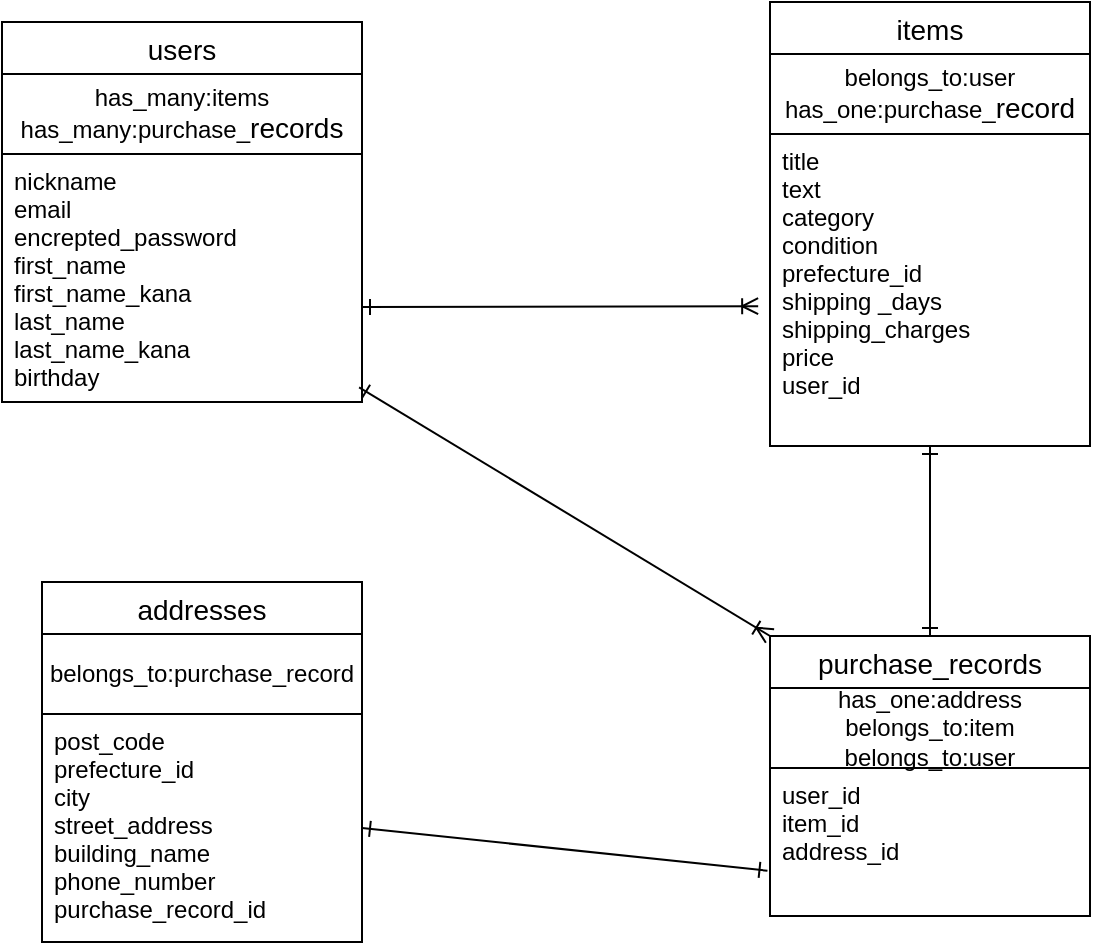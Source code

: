 <mxfile>
    <diagram id="EaD16YeqwIQVgZx2yBFS" name="ページ1">
        <mxGraphModel dx="520" dy="424" grid="1" gridSize="10" guides="1" tooltips="1" connect="1" arrows="1" fold="1" page="1" pageScale="1" pageWidth="827" pageHeight="1169" math="0" shadow="0">
            <root>
                <mxCell id="0"/>
                <mxCell id="1" parent="0"/>
                <mxCell id="33" style="html=1;exitX=1;exitY=0.75;exitDx=0;exitDy=0;entryX=-0.037;entryY=0.552;entryDx=0;entryDy=0;entryPerimeter=0;startArrow=ERone;startFill=0;endArrow=ERoneToMany;endFill=0;" parent="1" source="2" target="11" edge="1">
                    <mxGeometry relative="1" as="geometry"/>
                </mxCell>
                <mxCell id="2" value="users" style="swimlane;fontStyle=0;childLayout=stackLayout;horizontal=1;startSize=26;horizontalStack=0;resizeParent=1;resizeParentMax=0;resizeLast=0;collapsible=1;marginBottom=0;align=center;fontSize=14;" parent="1" vertex="1">
                    <mxGeometry x="30" y="80" width="180" height="190" as="geometry"/>
                </mxCell>
                <mxCell id="28" value="has_many:items&lt;br&gt;has_many:purchase_&lt;span style=&quot;font-size: 14px;&quot;&gt;records&lt;/span&gt;" style="whiteSpace=wrap;html=1;align=center;" parent="2" vertex="1">
                    <mxGeometry y="26" width="180" height="40" as="geometry"/>
                </mxCell>
                <mxCell id="3" value="nickname&#10;email&#10;encrepted_password&#10;first_name&#10;first_name_kana&#10;last_name&#10;last_name_kana&#10;birthday" style="text;strokeColor=none;fillColor=none;spacingLeft=4;spacingRight=4;overflow=hidden;rotatable=0;points=[[0,0.5],[1,0.5]];portConstraint=eastwest;fontSize=12;" parent="2" vertex="1">
                    <mxGeometry y="66" width="180" height="124" as="geometry"/>
                </mxCell>
                <mxCell id="6" value="addresses" style="swimlane;fontStyle=0;childLayout=stackLayout;horizontal=1;startSize=26;horizontalStack=0;resizeParent=1;resizeParentMax=0;resizeLast=0;collapsible=1;marginBottom=0;align=center;fontSize=14;" parent="1" vertex="1">
                    <mxGeometry x="50" y="360" width="160" height="180" as="geometry"/>
                </mxCell>
                <mxCell id="31" value="belongs_to:purchase_record" style="whiteSpace=wrap;html=1;align=center;" parent="6" vertex="1">
                    <mxGeometry y="26" width="160" height="40" as="geometry"/>
                </mxCell>
                <mxCell id="7" value="post_code&#10;prefecture_id&#10;city&#10;street_address&#10;building_name&#10;phone_number&#10;purchase_record_id" style="text;strokeColor=none;fillColor=none;spacingLeft=4;spacingRight=4;overflow=hidden;rotatable=0;points=[[0,0.5],[1,0.5]];portConstraint=eastwest;fontSize=12;" parent="6" vertex="1">
                    <mxGeometry y="66" width="160" height="114" as="geometry"/>
                </mxCell>
                <mxCell id="34" style="edgeStyle=none;html=1;exitX=0.5;exitY=1;exitDx=0;exitDy=0;entryX=0.5;entryY=0;entryDx=0;entryDy=0;startArrow=ERone;startFill=0;endArrow=ERone;endFill=0;" parent="1" source="10" target="14" edge="1">
                    <mxGeometry relative="1" as="geometry"/>
                </mxCell>
                <mxCell id="10" value="items" style="swimlane;fontStyle=0;childLayout=stackLayout;horizontal=1;startSize=26;horizontalStack=0;resizeParent=1;resizeParentMax=0;resizeLast=0;collapsible=1;marginBottom=0;align=center;fontSize=14;" parent="1" vertex="1">
                    <mxGeometry x="414" y="70" width="160" height="222" as="geometry"/>
                </mxCell>
                <mxCell id="30" value="belongs_to:user&lt;br&gt;has_one:purchase_&lt;span style=&quot;font-size: 14px;&quot;&gt;record&lt;/span&gt;" style="whiteSpace=wrap;html=1;align=center;" parent="10" vertex="1">
                    <mxGeometry y="26" width="160" height="40" as="geometry"/>
                </mxCell>
                <mxCell id="11" value="title&#10;text&#10;category&#10;condition&#10;prefecture_id&#10;shipping _days&#10;shipping_charges&#10;price&#10;user_id" style="text;strokeColor=none;fillColor=none;spacingLeft=4;spacingRight=4;overflow=hidden;rotatable=0;points=[[0,0.5],[1,0.5]];portConstraint=eastwest;fontSize=12;" parent="10" vertex="1">
                    <mxGeometry y="66" width="160" height="156" as="geometry"/>
                </mxCell>
                <mxCell id="37" style="edgeStyle=none;html=1;exitX=0;exitY=0;exitDx=0;exitDy=0;entryX=0.992;entryY=0.941;entryDx=0;entryDy=0;entryPerimeter=0;startArrow=ERoneToMany;startFill=0;endArrow=ERone;endFill=0;" parent="1" source="14" target="3" edge="1">
                    <mxGeometry relative="1" as="geometry"/>
                </mxCell>
                <mxCell id="14" value="purchase_records" style="swimlane;fontStyle=0;childLayout=stackLayout;horizontal=1;startSize=26;horizontalStack=0;resizeParent=1;resizeParentMax=0;resizeLast=0;collapsible=1;marginBottom=0;align=center;fontSize=14;" parent="1" vertex="1">
                    <mxGeometry x="414" y="387" width="160" height="140" as="geometry"/>
                </mxCell>
                <mxCell id="29" value="has_one:address&lt;br&gt;belongs_to:item&lt;br&gt;belongs_to:user" style="whiteSpace=wrap;html=1;align=center;" parent="14" vertex="1">
                    <mxGeometry y="26" width="160" height="40" as="geometry"/>
                </mxCell>
                <mxCell id="15" value="user_id&#10;item_id&#10;address_id" style="text;strokeColor=none;fillColor=none;spacingLeft=4;spacingRight=4;overflow=hidden;rotatable=0;points=[[0,0.5],[1,0.5]];portConstraint=eastwest;fontSize=12;" parent="14" vertex="1">
                    <mxGeometry y="66" width="160" height="74" as="geometry"/>
                </mxCell>
                <mxCell id="35" style="edgeStyle=none;html=1;exitX=1;exitY=0.5;exitDx=0;exitDy=0;entryX=-0.008;entryY=0.694;entryDx=0;entryDy=0;entryPerimeter=0;startArrow=ERone;startFill=0;endArrow=ERone;endFill=0;" parent="1" source="7" target="15" edge="1">
                    <mxGeometry relative="1" as="geometry"/>
                </mxCell>
            </root>
        </mxGraphModel>
    </diagram>
</mxfile>